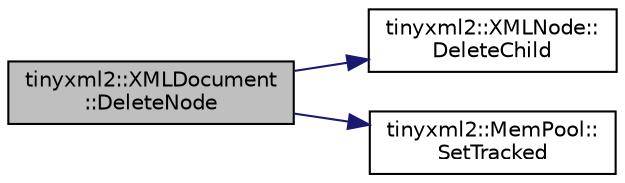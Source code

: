 digraph "tinyxml2::XMLDocument::DeleteNode"
{
 // LATEX_PDF_SIZE
  edge [fontname="Helvetica",fontsize="10",labelfontname="Helvetica",labelfontsize="10"];
  node [fontname="Helvetica",fontsize="10",shape=record];
  rankdir="LR";
  Node1 [label="tinyxml2::XMLDocument\l::DeleteNode",height=0.2,width=0.4,color="black", fillcolor="grey75", style="filled", fontcolor="black",tooltip=" "];
  Node1 -> Node2 [color="midnightblue",fontsize="10",style="solid",fontname="Helvetica"];
  Node2 [label="tinyxml2::XMLNode::\lDeleteChild",height=0.2,width=0.4,color="black", fillcolor="white", style="filled",URL="$classtinyxml2_1_1XMLNode.html#a363b6edbd6ebd55f8387d2b89f2b0921",tooltip=" "];
  Node1 -> Node3 [color="midnightblue",fontsize="10",style="solid",fontname="Helvetica"];
  Node3 [label="tinyxml2::MemPool::\lSetTracked",height=0.2,width=0.4,color="black", fillcolor="white", style="filled",URL="$classtinyxml2_1_1MemPool.html#ac5804dd1387b2e4de5eef710076a0db1",tooltip=" "];
}
